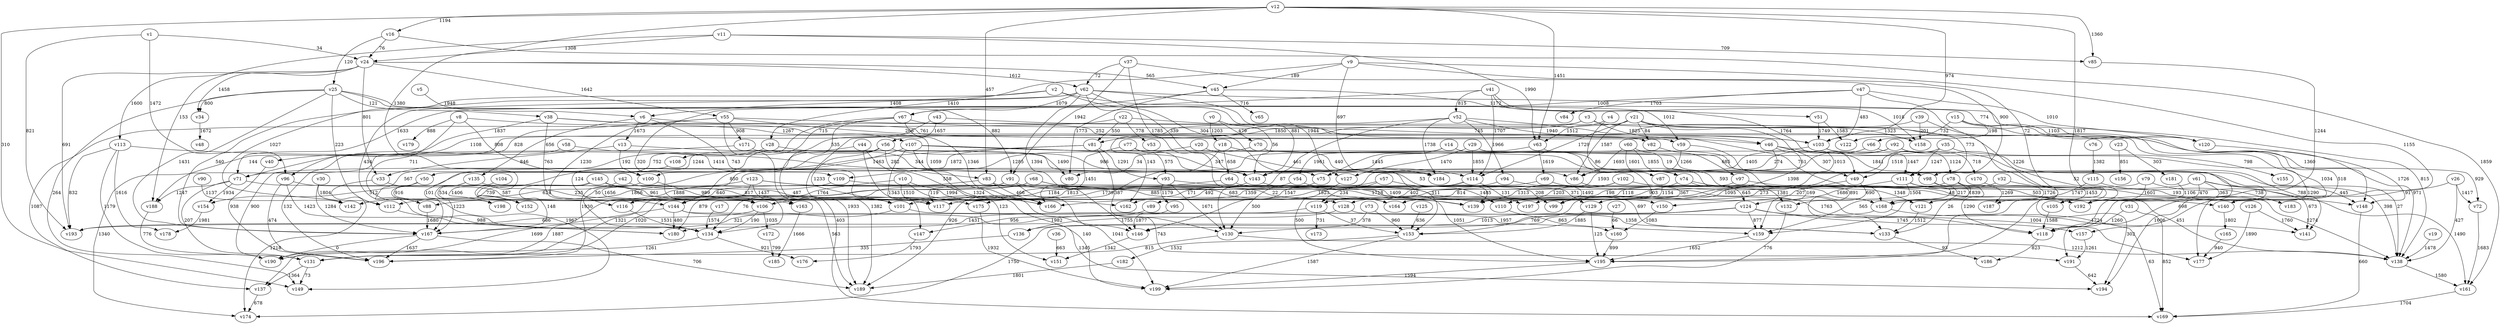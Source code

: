 digraph G {
	v70->v138 [label=27]
	v160->v195 [label=899]
	v77->v153 [label=511]
	v103->v196 [label=1930]
	v41->v114 [label=1707]
	v96->v180 [label=1423]
	v42->v112 [label=624]
	v73->v146 [label=378]
	v62->v146 [label=1394]
	v130->v131 [label=815]
	v2->v120 [label=774]
	v97->v148 [label=193]
	v26->v140 [label=91]
	v159->v195 [label=1652]
	v2->v142 [label=1027]
	v93->v121 [label=1348]
	v77->v166 [label=1451]
	v90->v142 [label=1137]
	v35->v153 [label=1095]
	v12->v195 [label=1817]
	v83->v177 [label=1004]
	v62->v67 [label=1079]
	v9->v118 [label=1155]
	v55->v169 [label=403]
	v154->v178 [label=1981]
	v79->v144 [label=814]
	v78->v168 [label=1839]
	v102->v164 [label=1313]
	v145->v167 [label=148]
	v24->v62 [label=1612]
	v18->v189 [label=926]
	v72->v161 [label=1683]
	v94->v166 [label=1523]
	v2->v143 [label=881]
	v123->v163 [label=1437]
	v9->v121 [label=72]
	v8->v100 [label=808]
	v144->v190 [label=1699]
	v106->v172 [label=1035]
	v16->v161 [label=1859]
	v21->v81 [label=1850]
	v144->v180 [label=480]
	v25->v149 [label=264]
	v167->v189 [label=706]
	v47->v159 [label=1226]
	v167->v190 [label=0]
	v25->v38 [label=121]
	v29->v127 [label=1470]
	v41->v134 [label=320]
	v82->v97 [label=685]
	v10->v116 [label=1764]
	v64->v99 [label=208]
	v62->v138 [label=815]
	v91->v199 [label=1041]
	v13->v33 [label=846]
	v35->v155 [label=798]
	v36->v151 [label=663]
	v58->v109 [label=1414]
	v33->v174 [label=1218]
	v167->v196 [label=1637]
	v68->v139 [label=1718]
	v46->v98 [label=1841]
	v46->v110 [label=1398]
	v3->v100 [label=535]
	v114->v197 [label=131]
	v35->v111 [label=1247]
	v60->v86 [label=1693]
	v32->v164 [label=273]
	v21->v82 [label=84]
	v133->v186 [label=93]
	v24->v34 [label=1458]
	v140->v165 [label=1802]
	v43->v71 [label=1108]
	v17->v134 [label=1574]
	v67->v152 [label=752]
	v69->v106 [label=1813]
	v91->v180 [label=879]
	v94->v99 [label=1492]
	v105->v118 [label=1588]
	v26->v72 [label=1417]
	v33->v101 [label=587]
	v45->v51 [label=1172]
	v161->v169 [label=1704]
	v30->v167 [label=1284]
	v124->v130 [label=769]
	v60->v98 [label=19]
	v14->v75 [label=1445]
	v148->v169 [label=660]
	v59->v133 [label=891]
	v3->v162 [label=143]
	v100->v117 [label=989]
	v76->v115 [label=1382]
	v1->v193 [label=821]
	v19->v138 [label=1478]
	v6->v177 [label=1290]
	v126->v141 [label=1760]
	v52->v103 [label=1940]
	v71->v133 [label=697]
	v12->v85 [label=1360]
	v12->v152 [label=1380]
	v14->v194 [label=1606]
	v73->v153 [label=960]
	v47->v120 [label=1010]
	v20->v184 [label=461]
	v5->v6 [label=1948]
	v8->v107 [label=1267]
	v14->v54 [label=1961]
	v100->v106 [label=1656]
	v14->v168 [label=593]
	v38->v40 [label=1837]
	v9->v28 [label=1410]
	v78->v194 [label=302]
	v45->v65 [label=716]
	v57->v110 [label=1485]
	v52->v195 [label=1453]
	v10->v166 [label=1994]
	v63->v69 [label=1619]
	v15->v157 [label=518]
	v64->v101 [label=1739]
	v96->v196 [label=474]
	v32->v138 [label=1274]
	v56->v134 [label=50]
	v146->v151 [label=1342]
	v130->v138 [label=1212]
	v63->v72 [label=929]
	v24->v45 [label=565]
	v87->v139 [label=1154]
	v92->v146 [label=1547]
	v121->v133 [label=1512]
	v89->v147 [label=956]
	v46->v119 [label=1593]
	v23->v181 [label=303]
	v110->v160 [label=863]
	v4->v139 [label=86]
	v131->v137 [label=1364]
	v79->v105 [label=1601]
	v40->v196 [label=938]
	v29->v114 [label=1855]
	v3->v46 [label=1825]
	v119->v180 [label=1431]
	v62->v75 [label=304]
	v81->v130 [label=387]
	v144->v191 [label=743]
	v52->v94 [label=1966]
	v24->v193 [label=691]
	v119->v173 [label=731]
	v21->v86 [label=1587]
	v61->v148 [label=445]
	v55->v82 [label=206]
	v150->v160 [label=1083]
	v38->v46 [label=761]
	v74->v128 [label=903]
	v15->v66 [label=198]
	v93->v95 [label=1179]
	v104->v198 [label=1406]
	v70->v71 [label=1285]
	v119->v153 [label=37]
	v8->v88 [label=711]
	v21->v114 [label=1729]
	v195->v199 [label=1594]
	v128->v136 [label=1755]
	v153->v182 [label=1532]
	v175->v199 [label=1932]
	v18->v64 [label=658]
	v6->v135 [label=656]
	v12->v83 [label=457]
	v165->v177 [label=940]
	v67->v166 [label=1346]
	v74->v132 [label=1381]
	v25->v34 [label=800]
	v111->v124 [label=1504]
	v23->v156 [label=851]
	v102->v139 [label=1203]
	v93->v130 [label=1671]
	v56->v101 [label=1233]
	v123->v137 [label=1887]
	v44->v50 [label=1244]
	v129->v195 [label=125]
	v92->v143 [label=1405]
	v91->v117 [label=119]
	v132->v199 [label=776]
	v123->v142 [label=1866]
	v60->v74 [label=1855]
	v114->v117 [label=171]
	v191->v194 [label=642]
	v38->v144 [label=763]
	v50->v198 [label=916]
	v144->v194 [label=1345]
	v25->v91 [label=882]
	v24->v113 [label=1600]
	v77->v93 [label=575]
	v52->v188 [label=144]
	v75->v130 [label=500]
	v145->v189 [label=563]
	v147->v176 [label=1793]
	v103->v105 [label=52]
	v129->v153 [label=1885]
	v69->v138 [label=451]
	v79->v161 [label=1490]
	v22->v137 [label=1087]
	v22->v168 [label=761]
	v126->v177 [label=1890]
	v4->v63 [label=1512]
	v56->v74 [label=986]
	v67->v108 [label=715]
	v137->v174 [label=678]
	v107->v159 [label=169]
	v134->v190 [label=1261]
	v109->v142 [label=1888]
	v67->v189 [label=1933]
	v41->v49 [label=1764]
	v44->v151 [label=123]
	v11->v63 [label=1990]
	v168->v169 [label=63]
	v43->v56 [label=1657]
	v25->v112 [label=223]
	v6->v13 [label=1673]
	v81->v109 [label=1872]
	v16->v25 [label=120]
	v97->v175 [label=1359]
	v68->v118 [label=1763]
	v111->v140 [label=503]
	v50->v154 [label=512]
	v47->v84 [label=1703]
	v135->v198 [label=534]
	v83->v88 [label=640]
	v111->v150 [label=1686]
	v163->v185 [label=1666]
	v102->v192 [label=48]
	v42->v162 [label=487]
	v115->v168 [label=1747]
	v96->v117 [label=961]
	v171->v184 [label=344]
	v74->v124 [label=645]
	v98->v168 [label=217]
	v12->v103 [label=974]
	v66->v78 [label=1124]
	v29->v191 [label=698]
	v12->v149 [label=310]
	v55->v96 [label=828]
	v66->v75 [label=274]
	v20->v80 [label=34]
	v168->v174 [label=1750]
	v31->v169 [label=852]
	v106->v193 [label=686]
	v61->v105 [label=470]
	v109->v150 [label=1409]
	v95->v146 [label=1877]
	v136->v196 [label=335]
	v157->v191 [label=1261]
	v123->v164 [label=683]
	v101->v159 [label=1957]
	v0->v143 [label=56]
	v71->v154 [label=1934]
	v31->v118 [label=1260]
	v37->v62 [label=72]
	v35->v49 [label=1518]
	v6->v117 [label=743]
	v172->v185 [label=799]
	v51->v122 [label=1583]
	v27->v160 [label=66]
	v24->v33 [label=801]
	v60->v87 [label=1601]
	v83->v166 [label=466]
	v15->v122 [label=732]
	v25->v167 [label=1431]
	v107->v144 [label=850]
	v52->v184 [label=1738]
	v113->v178 [label=1616]
	v22->v81 [label=550]
	v81->v93 [label=1291]
	v145->v175 [label=817]
	v125->v153 [label=636]
	v12->v63 [label=1451]
	v86->v197 [label=367]
	v37->v91 [label=1942]
	v39->v189 [label=1382]
	v138->v161 [label=1580]
	v107->v147 [label=1343]
	v37->v98 [label=900]
	v71->v131 [label=207]
	v111->v133 [label=26]
	v34->v48 [label=1672]
	v107->v138 [label=398]
	v59->v86 [label=1266]
	v16->v24 [label=76]
	v21->v99 [label=1013]
	v21->v158 [label=1323]
	v123->v128 [label=885]
	v0->v70 [label=479]
	v54->v129 [label=371]
	v8->v179 [label=888]
	v182->v189 [label=1801]
	v92->v170 [label=718]
	v61->v141 [label=673]
	v107->v146 [label=1324]
	v39->v118 [label=1034]
	v68->v131 [label=1321]
	v78->v118 [label=1290]
	v45->v80 [label=1773]
	v128->v133 [label=1358]
	v71->v188 [label=1247]
	v98->v187 [label=1269]
	v3->v111 [label=773]
	v11->v188 [label=153]
	v58->v196 [label=132]
	v28->v88 [label=567]
	v41->v158 [label=1018]
	v15->v120 [label=1103]
	v9->v184 [label=697]
	v10->v199 [label=140]
	v54->v106 [label=1184]
	v68->v134 [label=76]
	v21->v148 [label=1360]
	v131->v149 [label=73]
	v120->v148 [label=1726]
	v113->v190 [label=1179]
	v57->v131 [label=1020]
	v85->v192 [label=1244]
	v24->v55 [label=1642]
	v62->v167 [label=540]
	v49->v132 [label=690]
	v46->v49 [label=307]
	v81->v167 [label=101]
	v170->v187 [label=1726]
	v116->v134 [label=1531]
	v63->v131 [label=900]
	v67->v103 [label=745]
	v44->v166 [label=558]
	v26->v138 [label=427]
	v39->v158 [label=201]
	v135->v167 [label=1223]
	v171->v174 [label=1340]
	v38->v166 [label=1059]
	v113->v143 [label=1463]
	v61->v117 [label=198]
	v55->v171 [label=908]
	v13->v139 [label=53]
	v28->v80 [label=1490]
	v106->v134 [label=190]
	v108->v116 [label=124]
	v111->v159 [label=565]
	v62->v134 [label=434]
	v115->v183 [label=738]
	v92->v141 [label=788]
	v101->v167 [label=321]
	v56->v83 [label=282]
	v124->v136 [label=1013]
	v62->v127 [label=1944]
	v113->v193 [label=832]
	v145->v152 [label=739]
	v127->v195 [label=500]
	v1->v96 [label=1472]
	v88->v167 [label=1680]
	v11->v85 [label=709]
	v61->v192 [label=363]
	v49->v129 [label=207]
	v22->v53 [label=778]
	v45->v71 [label=1633]
	v1->v24 [label=34]
	v12->v16 [label=1194]
	v124->v141 [label=1724]
	v47->v103 [label=483]
	v25->v59 [label=1012]
	v107->v114 [label=347]
	v52->v130 [label=87]
	v18->v86 [label=440]
	v91->v139 [label=22]
	v118->v186 [label=823]
	v13->v100 [label=192]
	v153->v199 [label=1587]
	v134->v176 [label=921]
	v30->v112 [label=1804]
	v124->v193 [label=1982]
	v112->v180 [label=988]
	v114->v119 [label=402]
	v124->v157 [label=1745]
	v9->v45 [label=189]
	v143->v195 [label=1051]
	v51->v103 [label=1749]
	v78->v89 [label=1118]
	v62->v143 [label=339]
	v103->v111 [label=1447]
	v56->v149 [label=1967]
	v11->v24 [label=1308]
	v41->v52 [label=815]
	v57->v119 [label=234]
	v181->v192 [label=1106]
	v143->v162 [label=492]
	v37->v164 [label=1785]
	v135->v163 [label=235]
	v2->v6 [label=1408]
	v0->v18 [label=1203]
	v124->v159 [label=877]
	v10->v117 [label=1510]
	v47->v67 [label=1008]
	v188->v190 [label=776]
	v55->v106 [label=1230]
	v43->v138 [label=971]
	v55->v59 [label=252]
}
